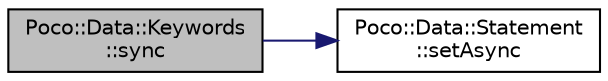 digraph "Poco::Data::Keywords::sync"
{
 // LATEX_PDF_SIZE
  edge [fontname="Helvetica",fontsize="10",labelfontname="Helvetica",labelfontsize="10"];
  node [fontname="Helvetica",fontsize="10",shape=record];
  rankdir="LR";
  Node1 [label="Poco::Data::Keywords\l::sync",height=0.2,width=0.4,color="black", fillcolor="grey75", style="filled", fontcolor="black",tooltip=" "];
  Node1 -> Node2 [color="midnightblue",fontsize="10",style="solid",fontname="Helvetica"];
  Node2 [label="Poco::Data::Statement\l::setAsync",height=0.2,width=0.4,color="black", fillcolor="white", style="filled",URL="$classPoco_1_1Data_1_1Statement.html#a3d704897ba4e6733d59131ed153da85e",tooltip=" "];
}
